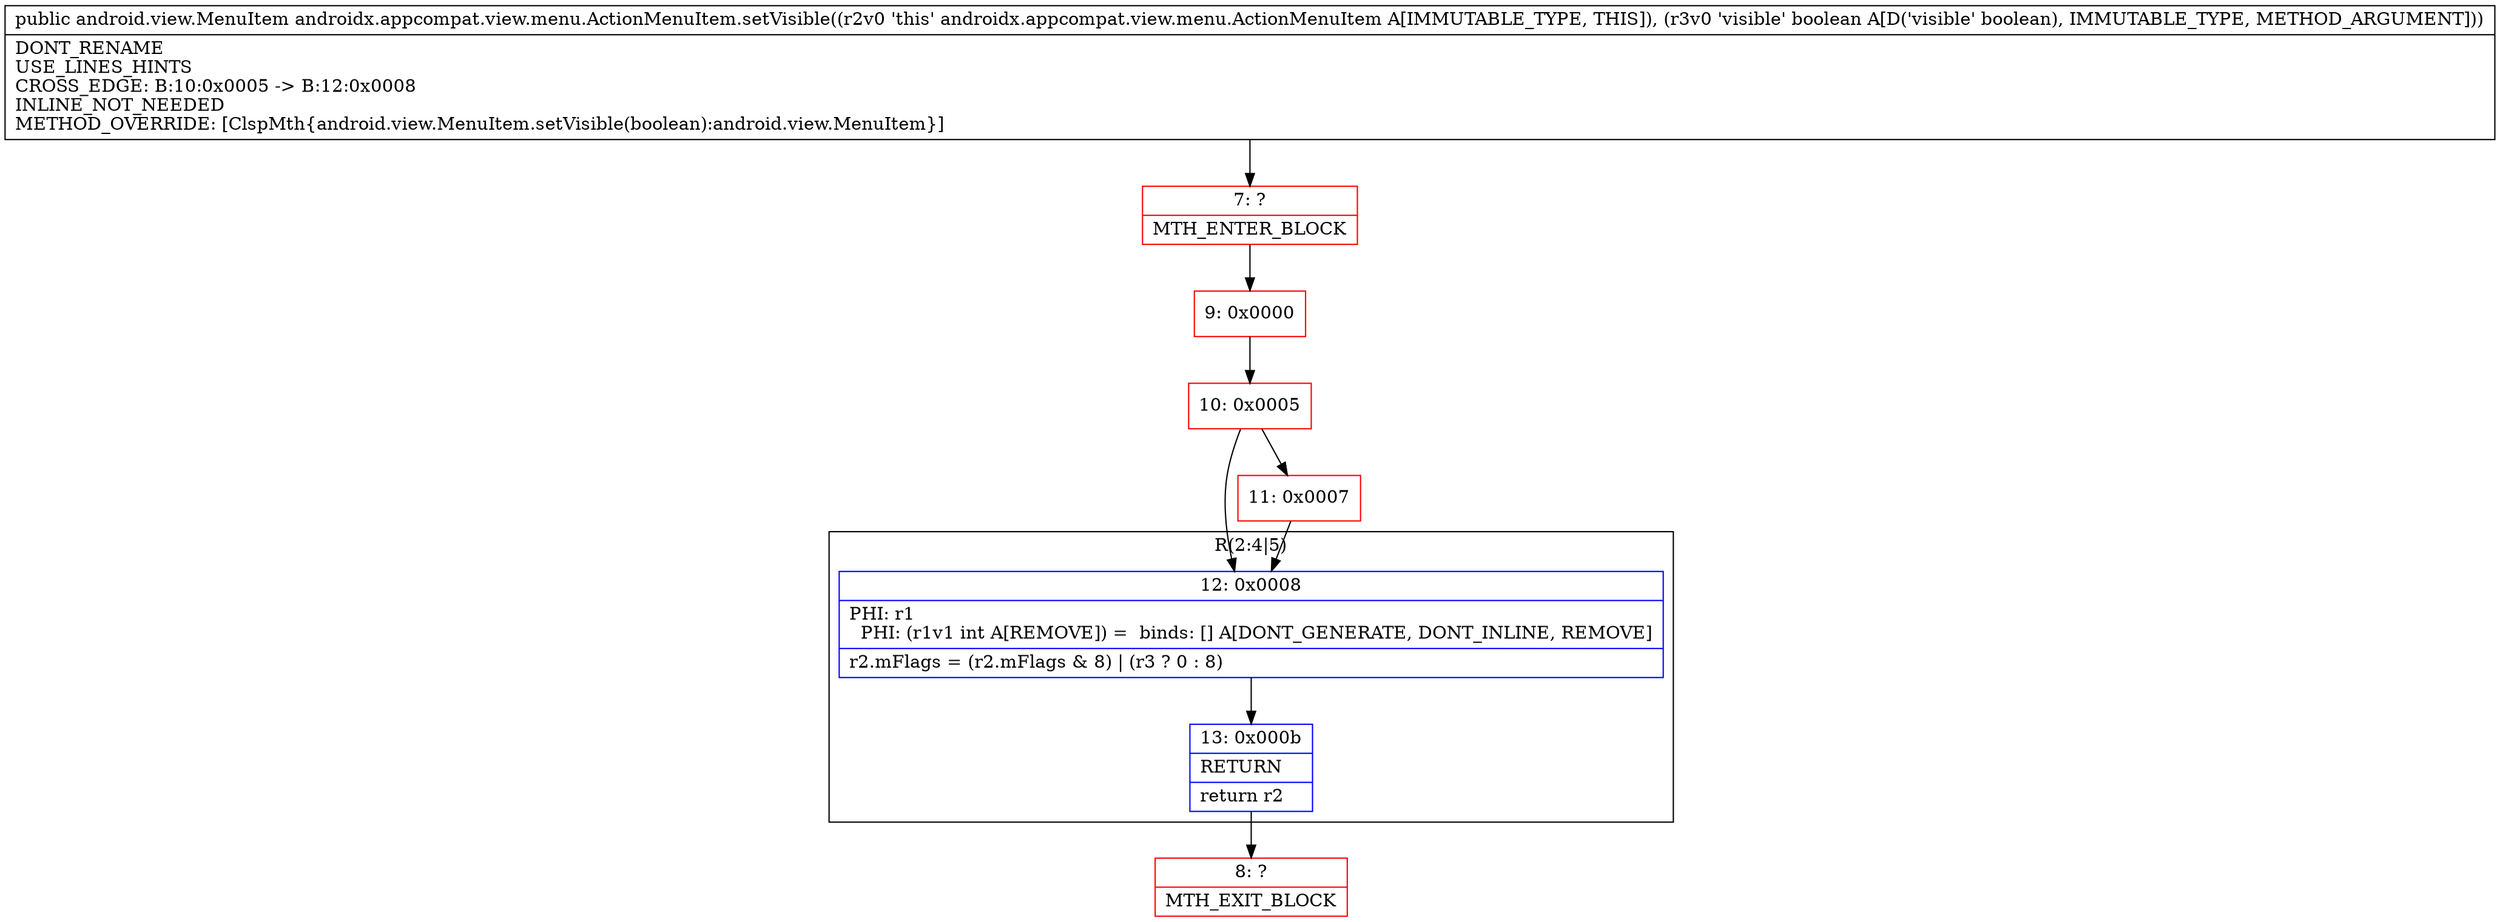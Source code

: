 digraph "CFG forandroidx.appcompat.view.menu.ActionMenuItem.setVisible(Z)Landroid\/view\/MenuItem;" {
subgraph cluster_Region_1123119448 {
label = "R(2:4|5)";
node [shape=record,color=blue];
Node_12 [shape=record,label="{12\:\ 0x0008|PHI: r1 \l  PHI: (r1v1 int A[REMOVE]) =  binds: [] A[DONT_GENERATE, DONT_INLINE, REMOVE]\l|r2.mFlags = (r2.mFlags & 8) \| (r3 ? 0 : 8)\l}"];
Node_13 [shape=record,label="{13\:\ 0x000b|RETURN\l|return r2\l}"];
}
Node_7 [shape=record,color=red,label="{7\:\ ?|MTH_ENTER_BLOCK\l}"];
Node_9 [shape=record,color=red,label="{9\:\ 0x0000}"];
Node_10 [shape=record,color=red,label="{10\:\ 0x0005}"];
Node_11 [shape=record,color=red,label="{11\:\ 0x0007}"];
Node_8 [shape=record,color=red,label="{8\:\ ?|MTH_EXIT_BLOCK\l}"];
MethodNode[shape=record,label="{public android.view.MenuItem androidx.appcompat.view.menu.ActionMenuItem.setVisible((r2v0 'this' androidx.appcompat.view.menu.ActionMenuItem A[IMMUTABLE_TYPE, THIS]), (r3v0 'visible' boolean A[D('visible' boolean), IMMUTABLE_TYPE, METHOD_ARGUMENT]))  | DONT_RENAME\lUSE_LINES_HINTS\lCROSS_EDGE: B:10:0x0005 \-\> B:12:0x0008\lINLINE_NOT_NEEDED\lMETHOD_OVERRIDE: [ClspMth\{android.view.MenuItem.setVisible(boolean):android.view.MenuItem\}]\l}"];
MethodNode -> Node_7;Node_12 -> Node_13;
Node_13 -> Node_8;
Node_7 -> Node_9;
Node_9 -> Node_10;
Node_10 -> Node_11;
Node_10 -> Node_12;
Node_11 -> Node_12;
}

